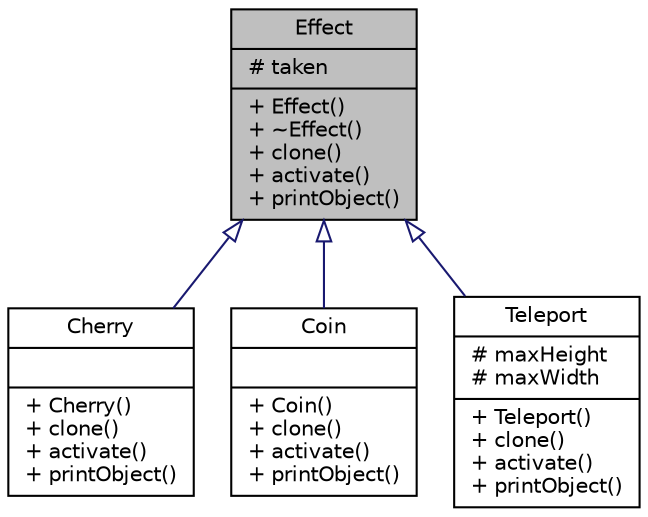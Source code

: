 digraph "Effect"
{
 // LATEX_PDF_SIZE
  edge [fontname="Helvetica",fontsize="10",labelfontname="Helvetica",labelfontsize="10"];
  node [fontname="Helvetica",fontsize="10",shape=record];
  Node1 [label="{Effect\n|# taken\l|+ Effect()\l+ ~Effect()\l+ clone()\l+ activate()\l+ printObject()\l}",height=0.2,width=0.4,color="black", fillcolor="grey75", style="filled", fontcolor="black",tooltip="The Effect class represents a game effect."];
  Node1 -> Node2 [dir="back",color="midnightblue",fontsize="10",style="solid",arrowtail="onormal",fontname="Helvetica"];
  Node2 [label="{Cherry\n||+ Cherry()\l+ clone()\l+ activate()\l+ printObject()\l}",height=0.2,width=0.4,color="black", fillcolor="white", style="filled",URL="$classCherry.html",tooltip="The Cherry class represents a cherry effect."];
  Node1 -> Node3 [dir="back",color="midnightblue",fontsize="10",style="solid",arrowtail="onormal",fontname="Helvetica"];
  Node3 [label="{Coin\n||+ Coin()\l+ clone()\l+ activate()\l+ printObject()\l}",height=0.2,width=0.4,color="black", fillcolor="white", style="filled",URL="$classCoin.html",tooltip="The Coin class represents a coin effect."];
  Node1 -> Node4 [dir="back",color="midnightblue",fontsize="10",style="solid",arrowtail="onormal",fontname="Helvetica"];
  Node4 [label="{Teleport\n|# maxHeight\l# maxWidth\l|+ Teleport()\l+ clone()\l+ activate()\l+ printObject()\l}",height=0.2,width=0.4,color="black", fillcolor="white", style="filled",URL="$classTeleport.html",tooltip="The Teleport class represents a teleport effect in the game."];
}
